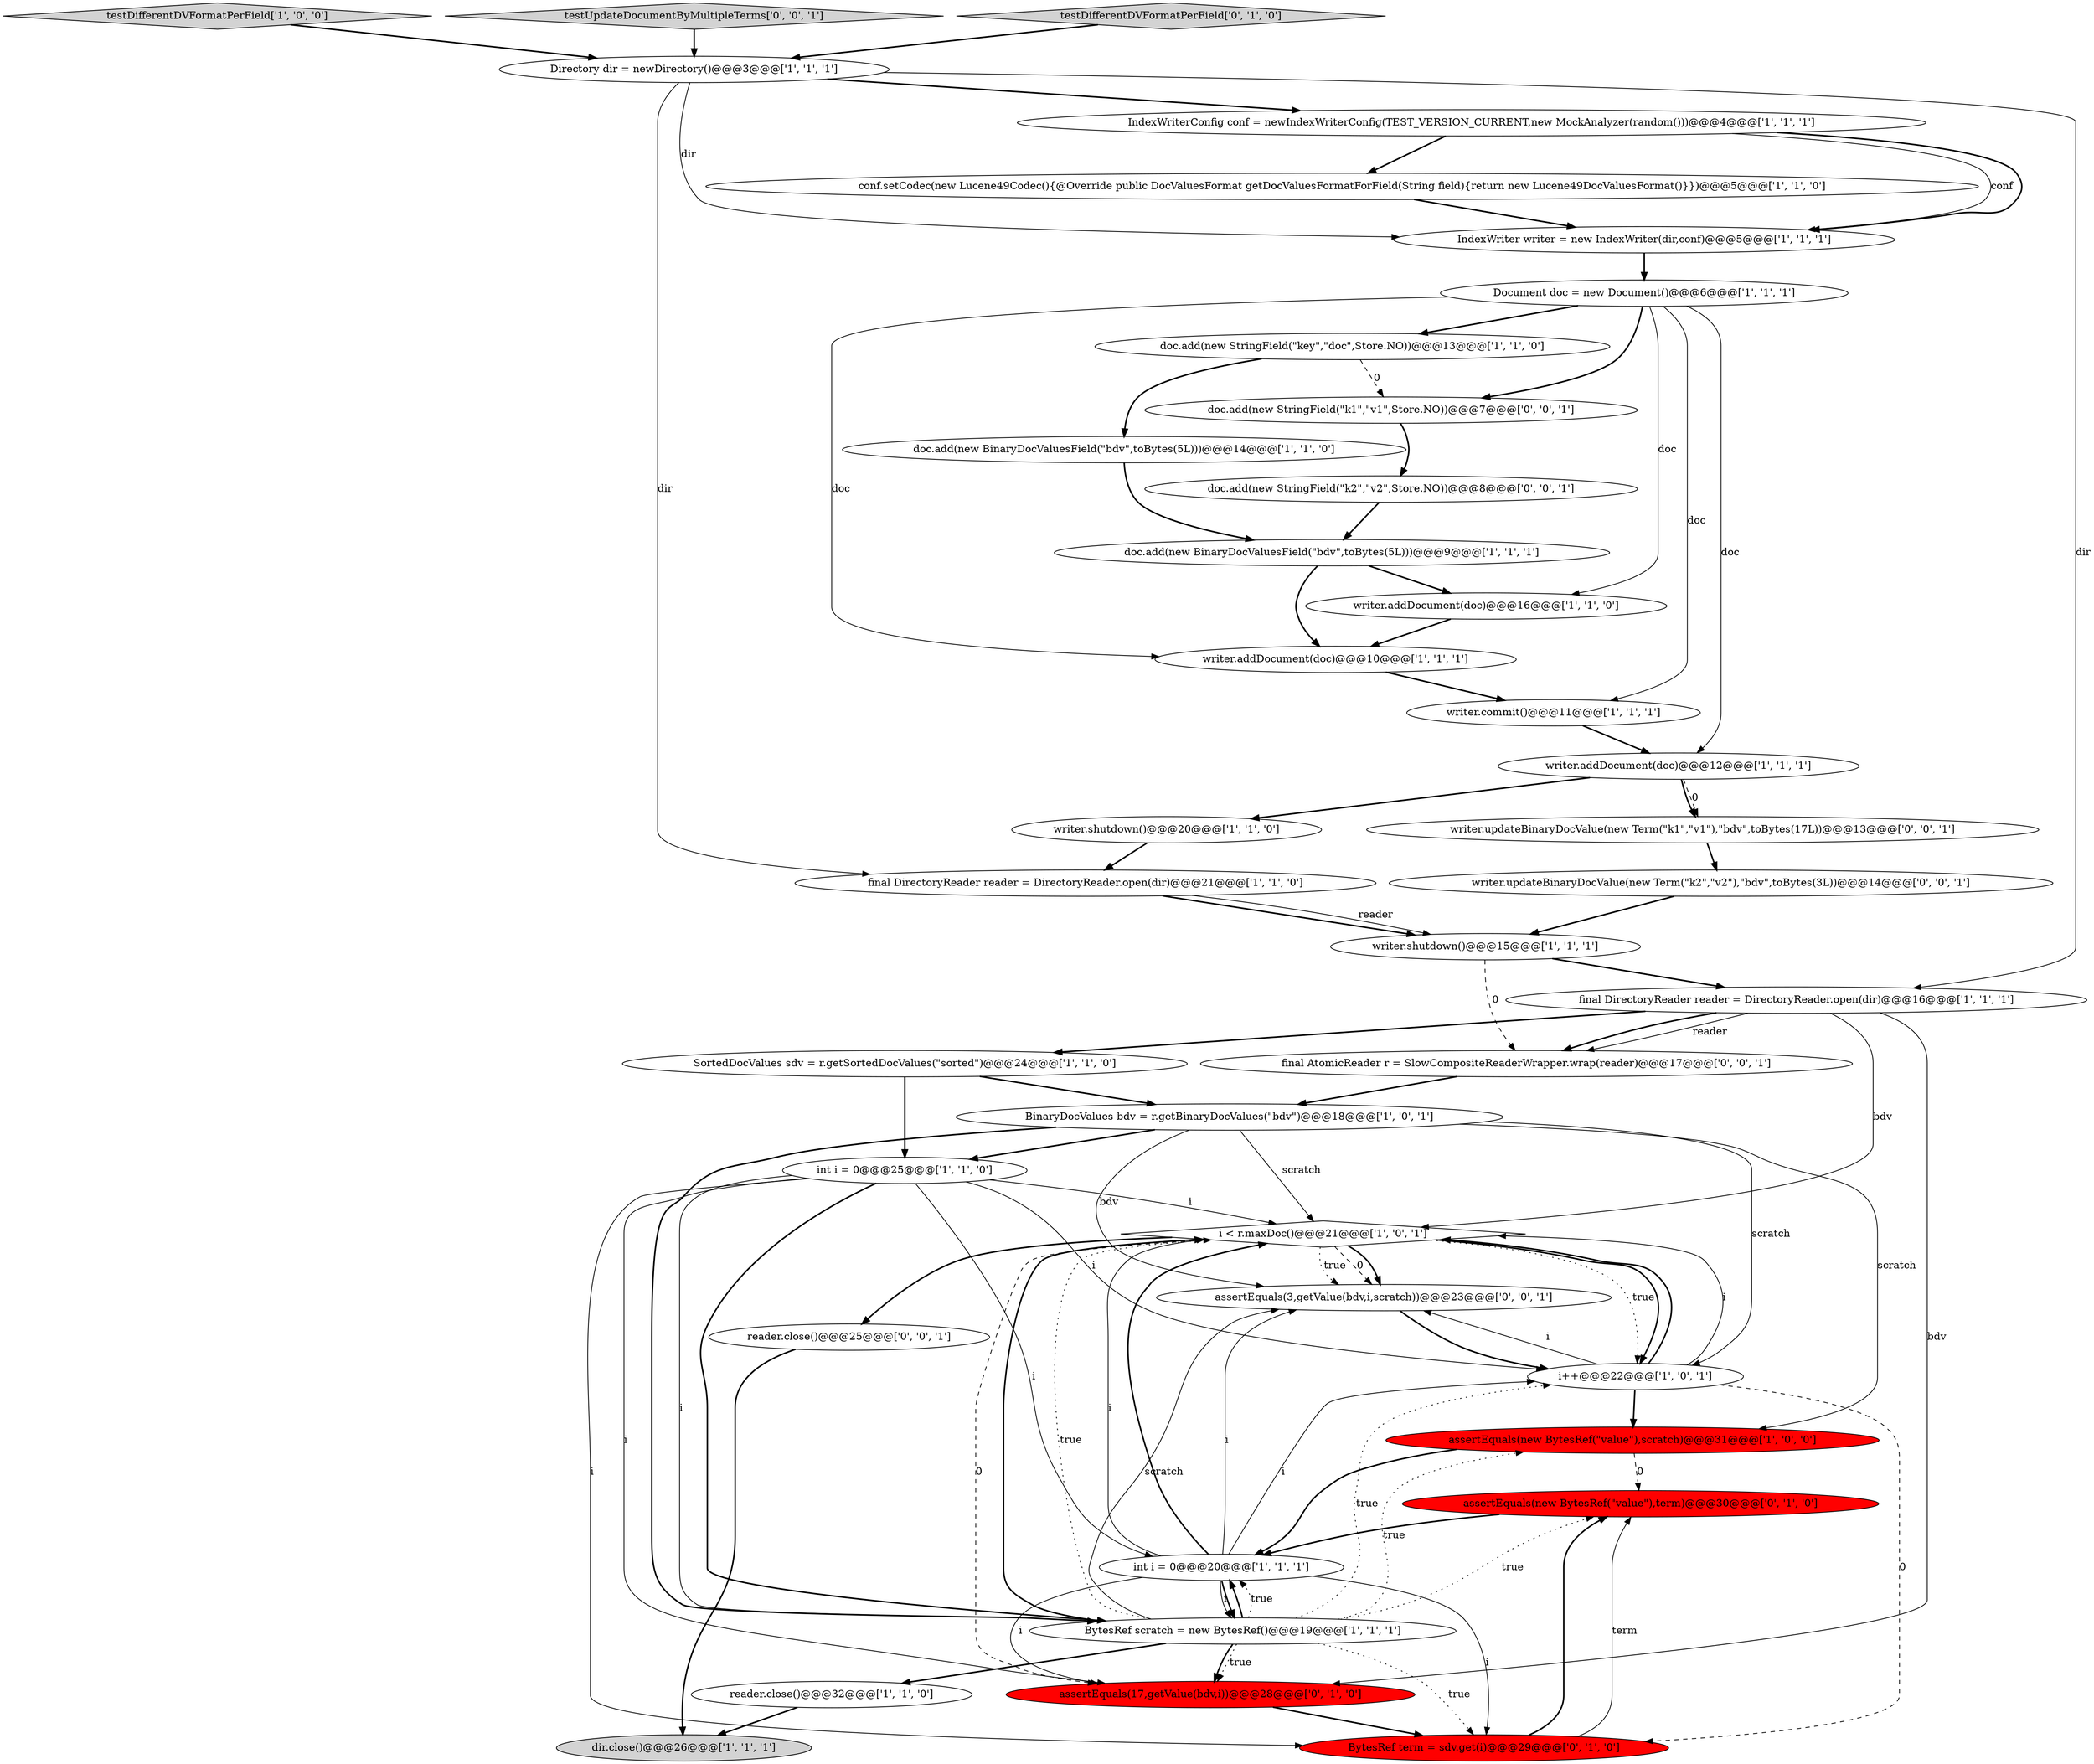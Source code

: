 digraph {
4 [style = filled, label = "testDifferentDVFormatPerField['1', '0', '0']", fillcolor = lightgray, shape = diamond image = "AAA0AAABBB1BBB"];
17 [style = filled, label = "doc.add(new StringField(\"key\",\"doc\",Store.NO))@@@13@@@['1', '1', '0']", fillcolor = white, shape = ellipse image = "AAA0AAABBB1BBB"];
23 [style = filled, label = "Document doc = new Document()@@@6@@@['1', '1', '1']", fillcolor = white, shape = ellipse image = "AAA0AAABBB1BBB"];
12 [style = filled, label = "SortedDocValues sdv = r.getSortedDocValues(\"sorted\")@@@24@@@['1', '1', '0']", fillcolor = white, shape = ellipse image = "AAA0AAABBB1BBB"];
28 [style = filled, label = "assertEquals(new BytesRef(\"value\"),term)@@@30@@@['0', '1', '0']", fillcolor = red, shape = ellipse image = "AAA1AAABBB2BBB"];
13 [style = filled, label = "writer.shutdown()@@@20@@@['1', '1', '0']", fillcolor = white, shape = ellipse image = "AAA0AAABBB1BBB"];
14 [style = filled, label = "IndexWriterConfig conf = newIndexWriterConfig(TEST_VERSION_CURRENT,new MockAnalyzer(random()))@@@4@@@['1', '1', '1']", fillcolor = white, shape = ellipse image = "AAA0AAABBB1BBB"];
19 [style = filled, label = "assertEquals(new BytesRef(\"value\"),scratch)@@@31@@@['1', '0', '0']", fillcolor = red, shape = ellipse image = "AAA1AAABBB1BBB"];
15 [style = filled, label = "IndexWriter writer = new IndexWriter(dir,conf)@@@5@@@['1', '1', '1']", fillcolor = white, shape = ellipse image = "AAA0AAABBB1BBB"];
2 [style = filled, label = "i < r.maxDoc()@@@21@@@['1', '0', '1']", fillcolor = white, shape = diamond image = "AAA0AAABBB1BBB"];
18 [style = filled, label = "writer.addDocument(doc)@@@10@@@['1', '1', '1']", fillcolor = white, shape = ellipse image = "AAA0AAABBB1BBB"];
22 [style = filled, label = "doc.add(new BinaryDocValuesField(\"bdv\",toBytes(5L)))@@@14@@@['1', '1', '0']", fillcolor = white, shape = ellipse image = "AAA0AAABBB1BBB"];
37 [style = filled, label = "doc.add(new StringField(\"k1\",\"v1\",Store.NO))@@@7@@@['0', '0', '1']", fillcolor = white, shape = ellipse image = "AAA0AAABBB3BBB"];
11 [style = filled, label = "int i = 0@@@25@@@['1', '1', '0']", fillcolor = white, shape = ellipse image = "AAA0AAABBB1BBB"];
38 [style = filled, label = "writer.updateBinaryDocValue(new Term(\"k2\",\"v2\"),\"bdv\",toBytes(3L))@@@14@@@['0', '0', '1']", fillcolor = white, shape = ellipse image = "AAA0AAABBB3BBB"];
25 [style = filled, label = "writer.addDocument(doc)@@@16@@@['1', '1', '0']", fillcolor = white, shape = ellipse image = "AAA0AAABBB1BBB"];
30 [style = filled, label = "BytesRef term = sdv.get(i)@@@29@@@['0', '1', '0']", fillcolor = red, shape = ellipse image = "AAA1AAABBB2BBB"];
6 [style = filled, label = "BytesRef scratch = new BytesRef()@@@19@@@['1', '1', '1']", fillcolor = white, shape = ellipse image = "AAA0AAABBB1BBB"];
10 [style = filled, label = "final DirectoryReader reader = DirectoryReader.open(dir)@@@16@@@['1', '1', '1']", fillcolor = white, shape = ellipse image = "AAA0AAABBB1BBB"];
26 [style = filled, label = "writer.shutdown()@@@15@@@['1', '1', '1']", fillcolor = white, shape = ellipse image = "AAA0AAABBB1BBB"];
16 [style = filled, label = "BinaryDocValues bdv = r.getBinaryDocValues(\"bdv\")@@@18@@@['1', '0', '1']", fillcolor = white, shape = ellipse image = "AAA0AAABBB1BBB"];
36 [style = filled, label = "assertEquals(3,getValue(bdv,i,scratch))@@@23@@@['0', '0', '1']", fillcolor = white, shape = ellipse image = "AAA0AAABBB3BBB"];
34 [style = filled, label = "final AtomicReader r = SlowCompositeReaderWrapper.wrap(reader)@@@17@@@['0', '0', '1']", fillcolor = white, shape = ellipse image = "AAA0AAABBB3BBB"];
0 [style = filled, label = "reader.close()@@@32@@@['1', '1', '0']", fillcolor = white, shape = ellipse image = "AAA0AAABBB1BBB"];
7 [style = filled, label = "dir.close()@@@26@@@['1', '1', '1']", fillcolor = lightgray, shape = ellipse image = "AAA0AAABBB1BBB"];
29 [style = filled, label = "assertEquals(17,getValue(bdv,i))@@@28@@@['0', '1', '0']", fillcolor = red, shape = ellipse image = "AAA1AAABBB2BBB"];
24 [style = filled, label = "final DirectoryReader reader = DirectoryReader.open(dir)@@@21@@@['1', '1', '0']", fillcolor = white, shape = ellipse image = "AAA0AAABBB1BBB"];
31 [style = filled, label = "writer.updateBinaryDocValue(new Term(\"k1\",\"v1\"),\"bdv\",toBytes(17L))@@@13@@@['0', '0', '1']", fillcolor = white, shape = ellipse image = "AAA0AAABBB3BBB"];
1 [style = filled, label = "int i = 0@@@20@@@['1', '1', '1']", fillcolor = white, shape = ellipse image = "AAA0AAABBB1BBB"];
3 [style = filled, label = "i++@@@22@@@['1', '0', '1']", fillcolor = white, shape = ellipse image = "AAA0AAABBB1BBB"];
35 [style = filled, label = "reader.close()@@@25@@@['0', '0', '1']", fillcolor = white, shape = ellipse image = "AAA0AAABBB3BBB"];
8 [style = filled, label = "Directory dir = newDirectory()@@@3@@@['1', '1', '1']", fillcolor = white, shape = ellipse image = "AAA0AAABBB1BBB"];
32 [style = filled, label = "testUpdateDocumentByMultipleTerms['0', '0', '1']", fillcolor = lightgray, shape = diamond image = "AAA0AAABBB3BBB"];
20 [style = filled, label = "writer.commit()@@@11@@@['1', '1', '1']", fillcolor = white, shape = ellipse image = "AAA0AAABBB1BBB"];
27 [style = filled, label = "testDifferentDVFormatPerField['0', '1', '0']", fillcolor = lightgray, shape = diamond image = "AAA0AAABBB2BBB"];
21 [style = filled, label = "writer.addDocument(doc)@@@12@@@['1', '1', '1']", fillcolor = white, shape = ellipse image = "AAA0AAABBB1BBB"];
5 [style = filled, label = "doc.add(new BinaryDocValuesField(\"bdv\",toBytes(5L)))@@@9@@@['1', '1', '1']", fillcolor = white, shape = ellipse image = "AAA0AAABBB1BBB"];
33 [style = filled, label = "doc.add(new StringField(\"k2\",\"v2\",Store.NO))@@@8@@@['0', '0', '1']", fillcolor = white, shape = ellipse image = "AAA0AAABBB3BBB"];
9 [style = filled, label = "conf.setCodec(new Lucene49Codec(){@Override public DocValuesFormat getDocValuesFormatForField(String field){return new Lucene49DocValuesFormat()}})@@@5@@@['1', '1', '0']", fillcolor = white, shape = ellipse image = "AAA0AAABBB1BBB"];
2->35 [style = bold, label=""];
16->19 [style = solid, label="scratch"];
29->30 [style = bold, label=""];
26->10 [style = bold, label=""];
11->30 [style = solid, label="i"];
11->1 [style = solid, label="i"];
6->1 [style = dotted, label="true"];
1->30 [style = solid, label="i"];
14->15 [style = solid, label="conf"];
8->24 [style = solid, label="dir"];
23->25 [style = solid, label="doc"];
6->19 [style = dotted, label="true"];
6->29 [style = bold, label=""];
19->1 [style = bold, label=""];
11->6 [style = solid, label="i"];
30->28 [style = bold, label=""];
21->31 [style = bold, label=""];
2->36 [style = dashed, label="0"];
3->19 [style = bold, label=""];
10->2 [style = solid, label="bdv"];
10->12 [style = bold, label=""];
1->2 [style = solid, label="i"];
2->36 [style = bold, label=""];
4->8 [style = bold, label=""];
23->17 [style = bold, label=""];
14->9 [style = bold, label=""];
38->26 [style = bold, label=""];
16->3 [style = solid, label="scratch"];
1->3 [style = solid, label="i"];
37->33 [style = bold, label=""];
6->3 [style = dotted, label="true"];
35->7 [style = bold, label=""];
19->28 [style = dashed, label="0"];
10->34 [style = solid, label="reader"];
21->13 [style = bold, label=""];
2->3 [style = dotted, label="true"];
3->2 [style = solid, label="i"];
16->6 [style = bold, label=""];
12->11 [style = bold, label=""];
1->36 [style = solid, label="i"];
11->3 [style = solid, label="i"];
3->36 [style = solid, label="i"];
22->5 [style = bold, label=""];
5->25 [style = bold, label=""];
0->7 [style = bold, label=""];
6->2 [style = bold, label=""];
18->20 [style = bold, label=""];
10->29 [style = solid, label="bdv"];
23->37 [style = bold, label=""];
10->34 [style = bold, label=""];
3->2 [style = bold, label=""];
23->20 [style = solid, label="doc"];
6->29 [style = dotted, label="true"];
23->18 [style = solid, label="doc"];
14->15 [style = bold, label=""];
27->8 [style = bold, label=""];
16->2 [style = solid, label="scratch"];
23->21 [style = solid, label="doc"];
1->29 [style = solid, label="i"];
3->30 [style = dashed, label="0"];
13->24 [style = bold, label=""];
2->3 [style = bold, label=""];
25->18 [style = bold, label=""];
8->14 [style = bold, label=""];
16->36 [style = solid, label="bdv"];
31->38 [style = bold, label=""];
5->18 [style = bold, label=""];
33->5 [style = bold, label=""];
21->31 [style = dashed, label="0"];
6->1 [style = bold, label=""];
24->26 [style = bold, label=""];
32->8 [style = bold, label=""];
1->6 [style = bold, label=""];
6->2 [style = dotted, label="true"];
8->15 [style = solid, label="dir"];
2->29 [style = dashed, label="0"];
34->16 [style = bold, label=""];
11->2 [style = solid, label="i"];
1->2 [style = bold, label=""];
2->36 [style = dotted, label="true"];
26->34 [style = dashed, label="0"];
6->30 [style = dotted, label="true"];
15->23 [style = bold, label=""];
30->28 [style = solid, label="term"];
16->11 [style = bold, label=""];
1->6 [style = solid, label="i"];
11->6 [style = bold, label=""];
6->36 [style = solid, label="scratch"];
11->29 [style = solid, label="i"];
6->0 [style = bold, label=""];
12->16 [style = bold, label=""];
28->1 [style = bold, label=""];
17->22 [style = bold, label=""];
24->26 [style = solid, label="reader"];
6->28 [style = dotted, label="true"];
20->21 [style = bold, label=""];
9->15 [style = bold, label=""];
8->10 [style = solid, label="dir"];
17->37 [style = dashed, label="0"];
36->3 [style = bold, label=""];
}

